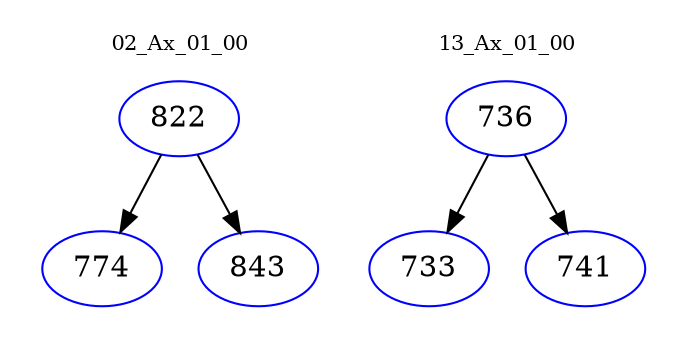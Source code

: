 digraph{
subgraph cluster_0 {
color = white
label = "02_Ax_01_00";
fontsize=10;
T0_822 [label="822", color="blue"]
T0_822 -> T0_774 [color="black"]
T0_774 [label="774", color="blue"]
T0_822 -> T0_843 [color="black"]
T0_843 [label="843", color="blue"]
}
subgraph cluster_1 {
color = white
label = "13_Ax_01_00";
fontsize=10;
T1_736 [label="736", color="blue"]
T1_736 -> T1_733 [color="black"]
T1_733 [label="733", color="blue"]
T1_736 -> T1_741 [color="black"]
T1_741 [label="741", color="blue"]
}
}
